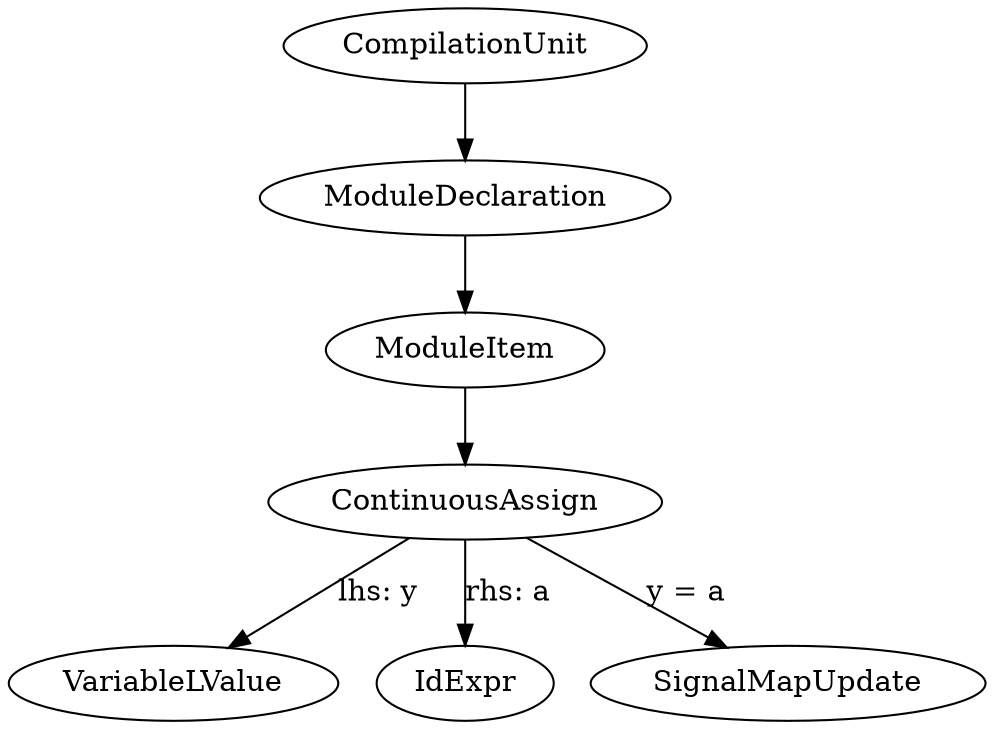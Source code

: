 digraph SimpleAssignVisitorFlow {
  CompilationUnit -> ModuleDeclaration;
  ModuleDeclaration -> ModuleItem;
  ModuleItem -> ContinuousAssign;
  ContinuousAssign -> VariableLValue [label="lhs: y"];
  ContinuousAssign -> IdExpr [label="rhs: a"];
  ContinuousAssign -> SignalMapUpdate [label="y = a"];
}
